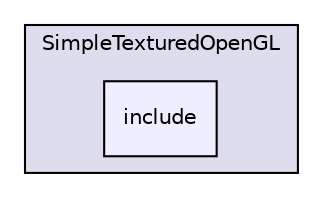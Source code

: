 digraph "assimp/assimp-3.1.1/samples/SimpleTexturedOpenGL/SimpleTexturedOpenGL/include" {
  compound=true
  node [ fontsize="10", fontname="Helvetica"];
  edge [ labelfontsize="10", labelfontname="Helvetica"];
  subgraph clusterdir_1ba0fba9a0aedd01b1c9ea1a688f5995 {
    graph [ bgcolor="#ddddee", pencolor="black", label="SimpleTexturedOpenGL" fontname="Helvetica", fontsize="10", URL="dir_1ba0fba9a0aedd01b1c9ea1a688f5995.html"]
  dir_bffc501e43a19a47fd57f40edee4a4bd [shape=box, label="include", style="filled", fillcolor="#eeeeff", pencolor="black", URL="dir_bffc501e43a19a47fd57f40edee4a4bd.html"];
  }
}
